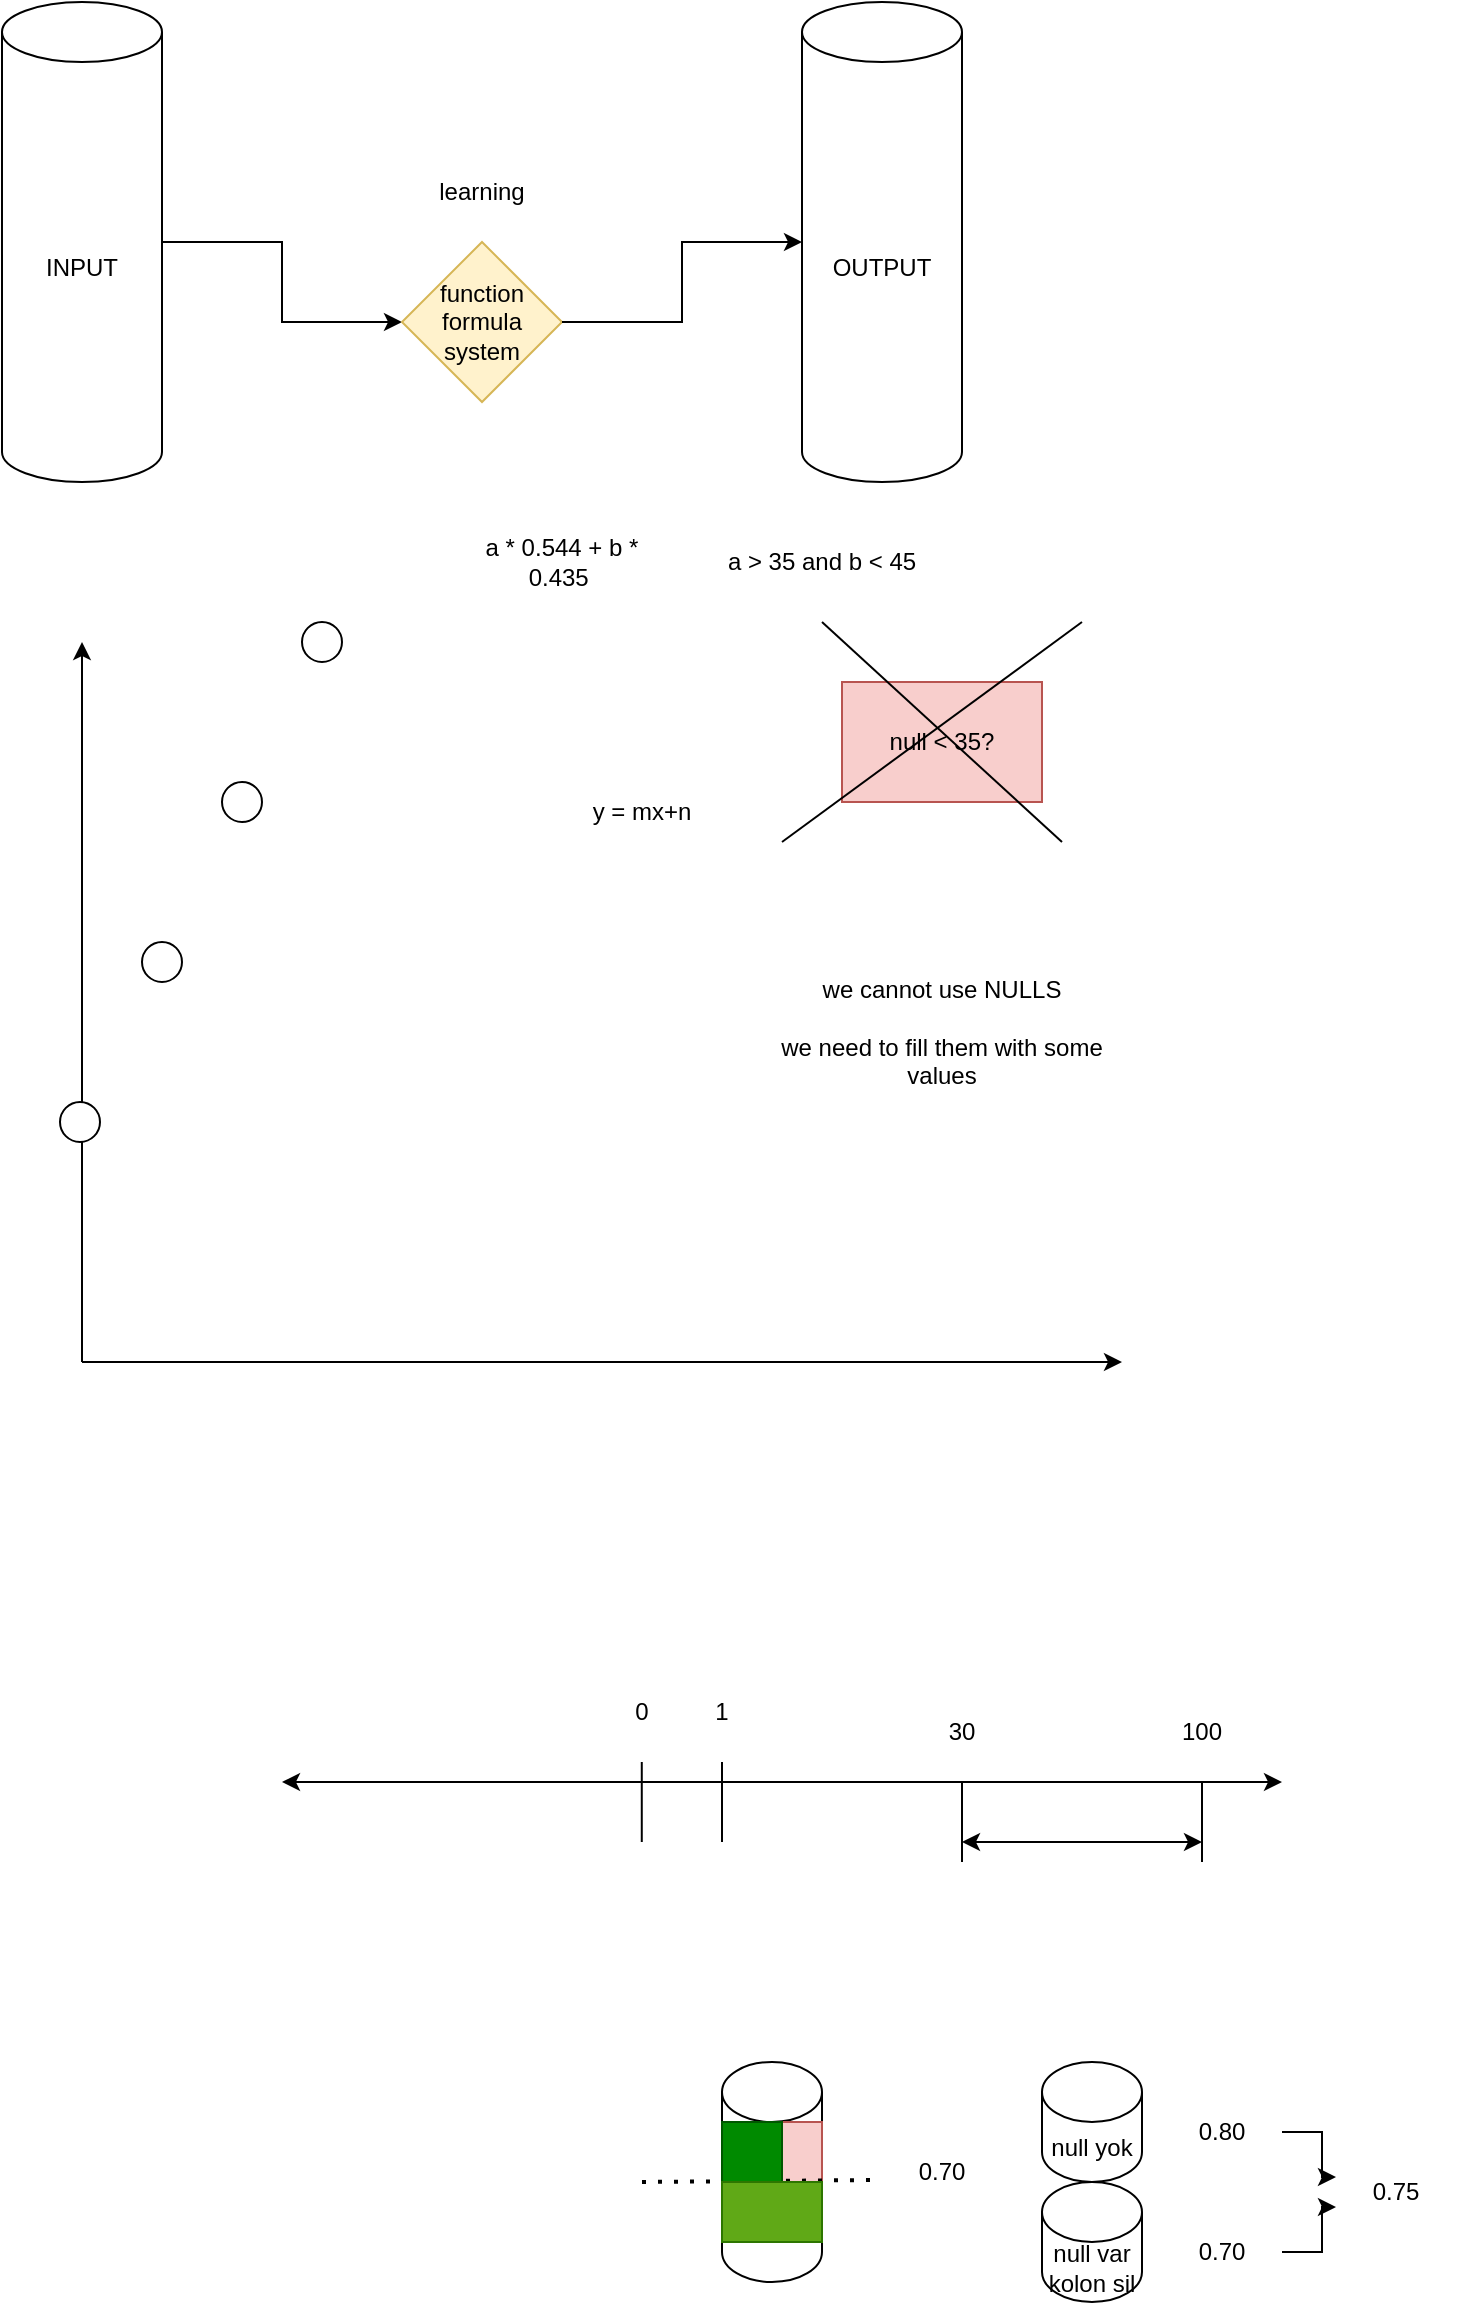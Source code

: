 <mxfile version="24.5.1" type="device" pages="3">
  <diagram name="Page-1" id="icJBsZi2eyBZ8UGk_9-A">
    <mxGraphModel dx="313" dy="194" grid="1" gridSize="10" guides="1" tooltips="1" connect="1" arrows="1" fold="1" page="1" pageScale="1" pageWidth="1654" pageHeight="1169" math="0" shadow="0">
      <root>
        <mxCell id="0" />
        <mxCell id="1" parent="0" />
        <mxCell id="Fh-nlltGhpMzwgJ45jFt-5" style="edgeStyle=orthogonalEdgeStyle;rounded=0;orthogonalLoop=1;jettySize=auto;html=1;" edge="1" parent="1" source="Fh-nlltGhpMzwgJ45jFt-2" target="Fh-nlltGhpMzwgJ45jFt-4">
          <mxGeometry relative="1" as="geometry" />
        </mxCell>
        <mxCell id="Fh-nlltGhpMzwgJ45jFt-2" value="INPUT" style="shape=cylinder3;whiteSpace=wrap;html=1;boundedLbl=1;backgroundOutline=1;size=15;" vertex="1" parent="1">
          <mxGeometry x="160" y="200" width="80" height="240" as="geometry" />
        </mxCell>
        <mxCell id="Fh-nlltGhpMzwgJ45jFt-3" value="OUTPUT" style="shape=cylinder3;whiteSpace=wrap;html=1;boundedLbl=1;backgroundOutline=1;size=15;" vertex="1" parent="1">
          <mxGeometry x="560" y="200" width="80" height="240" as="geometry" />
        </mxCell>
        <mxCell id="Fh-nlltGhpMzwgJ45jFt-4" value="function&lt;div&gt;formula&lt;/div&gt;&lt;div&gt;system&lt;/div&gt;" style="rhombus;whiteSpace=wrap;html=1;fillColor=#fff2cc;strokeColor=#d6b656;" vertex="1" parent="1">
          <mxGeometry x="360" y="320" width="80" height="80" as="geometry" />
        </mxCell>
        <mxCell id="Fh-nlltGhpMzwgJ45jFt-6" style="edgeStyle=orthogonalEdgeStyle;rounded=0;orthogonalLoop=1;jettySize=auto;html=1;entryX=0;entryY=0.5;entryDx=0;entryDy=0;entryPerimeter=0;" edge="1" parent="1" source="Fh-nlltGhpMzwgJ45jFt-4" target="Fh-nlltGhpMzwgJ45jFt-3">
          <mxGeometry relative="1" as="geometry" />
        </mxCell>
        <mxCell id="Fh-nlltGhpMzwgJ45jFt-7" value="learning" style="text;html=1;align=center;verticalAlign=middle;whiteSpace=wrap;rounded=0;" vertex="1" parent="1">
          <mxGeometry x="370" y="280" width="60" height="30" as="geometry" />
        </mxCell>
        <mxCell id="Fh-nlltGhpMzwgJ45jFt-8" value="" style="endArrow=classic;html=1;rounded=0;" edge="1" parent="1">
          <mxGeometry width="50" height="50" relative="1" as="geometry">
            <mxPoint x="200" y="880" as="sourcePoint" />
            <mxPoint x="200" y="520" as="targetPoint" />
          </mxGeometry>
        </mxCell>
        <mxCell id="Fh-nlltGhpMzwgJ45jFt-9" value="" style="endArrow=classic;html=1;rounded=0;" edge="1" parent="1">
          <mxGeometry width="50" height="50" relative="1" as="geometry">
            <mxPoint x="200" y="880" as="sourcePoint" />
            <mxPoint x="720" y="880" as="targetPoint" />
          </mxGeometry>
        </mxCell>
        <mxCell id="Fh-nlltGhpMzwgJ45jFt-11" value="y = mx+n" style="text;html=1;align=center;verticalAlign=middle;whiteSpace=wrap;rounded=0;" vertex="1" parent="1">
          <mxGeometry x="450" y="590" width="60" height="30" as="geometry" />
        </mxCell>
        <mxCell id="Fh-nlltGhpMzwgJ45jFt-13" value="" style="ellipse;whiteSpace=wrap;html=1;aspect=fixed;" vertex="1" parent="1">
          <mxGeometry x="189" y="750" width="20" height="20" as="geometry" />
        </mxCell>
        <mxCell id="Fh-nlltGhpMzwgJ45jFt-14" value="" style="ellipse;whiteSpace=wrap;html=1;aspect=fixed;" vertex="1" parent="1">
          <mxGeometry x="230" y="670" width="20" height="20" as="geometry" />
        </mxCell>
        <mxCell id="Fh-nlltGhpMzwgJ45jFt-15" value="" style="ellipse;whiteSpace=wrap;html=1;aspect=fixed;" vertex="1" parent="1">
          <mxGeometry x="270" y="590" width="20" height="20" as="geometry" />
        </mxCell>
        <mxCell id="Fh-nlltGhpMzwgJ45jFt-16" value="" style="ellipse;whiteSpace=wrap;html=1;aspect=fixed;" vertex="1" parent="1">
          <mxGeometry x="310" y="510" width="20" height="20" as="geometry" />
        </mxCell>
        <mxCell id="Fh-nlltGhpMzwgJ45jFt-18" value="a * 0.544 + b * 0.435&amp;nbsp;" style="text;html=1;align=center;verticalAlign=middle;whiteSpace=wrap;rounded=0;" vertex="1" parent="1">
          <mxGeometry x="390" y="450" width="100" height="60" as="geometry" />
        </mxCell>
        <mxCell id="Fh-nlltGhpMzwgJ45jFt-19" value="a &amp;gt; 35 and b &amp;lt; 45" style="text;html=1;align=center;verticalAlign=middle;whiteSpace=wrap;rounded=0;" vertex="1" parent="1">
          <mxGeometry x="520" y="450" width="100" height="60" as="geometry" />
        </mxCell>
        <mxCell id="Fh-nlltGhpMzwgJ45jFt-20" value="null &amp;lt; 35?" style="text;html=1;align=center;verticalAlign=middle;whiteSpace=wrap;rounded=0;fillColor=#f8cecc;strokeColor=#b85450;" vertex="1" parent="1">
          <mxGeometry x="580" y="540" width="100" height="60" as="geometry" />
        </mxCell>
        <mxCell id="Fh-nlltGhpMzwgJ45jFt-21" value="" style="endArrow=none;html=1;rounded=0;" edge="1" parent="1">
          <mxGeometry width="50" height="50" relative="1" as="geometry">
            <mxPoint x="550" y="620" as="sourcePoint" />
            <mxPoint x="700" y="510" as="targetPoint" />
          </mxGeometry>
        </mxCell>
        <mxCell id="Fh-nlltGhpMzwgJ45jFt-22" value="" style="endArrow=none;html=1;rounded=0;" edge="1" parent="1">
          <mxGeometry width="50" height="50" relative="1" as="geometry">
            <mxPoint x="690" y="620" as="sourcePoint" />
            <mxPoint x="570" y="510" as="targetPoint" />
          </mxGeometry>
        </mxCell>
        <mxCell id="Fh-nlltGhpMzwgJ45jFt-23" value="we cannot use NULLS&lt;div&gt;&lt;br&gt;&lt;/div&gt;&lt;div&gt;we need to fill them with some values&lt;/div&gt;" style="text;html=1;align=center;verticalAlign=middle;whiteSpace=wrap;rounded=0;" vertex="1" parent="1">
          <mxGeometry x="545" y="680" width="170" height="70" as="geometry" />
        </mxCell>
        <mxCell id="Fh-nlltGhpMzwgJ45jFt-24" value="" style="endArrow=classic;startArrow=classic;html=1;rounded=0;" edge="1" parent="1">
          <mxGeometry width="50" height="50" relative="1" as="geometry">
            <mxPoint x="300" y="1090" as="sourcePoint" />
            <mxPoint x="800" y="1090" as="targetPoint" />
          </mxGeometry>
        </mxCell>
        <mxCell id="Fh-nlltGhpMzwgJ45jFt-25" value="0" style="text;html=1;align=center;verticalAlign=middle;whiteSpace=wrap;rounded=0;" vertex="1" parent="1">
          <mxGeometry x="450" y="1040" width="60" height="30" as="geometry" />
        </mxCell>
        <mxCell id="Fh-nlltGhpMzwgJ45jFt-26" value="1" style="text;html=1;align=center;verticalAlign=middle;whiteSpace=wrap;rounded=0;" vertex="1" parent="1">
          <mxGeometry x="490" y="1040" width="60" height="30" as="geometry" />
        </mxCell>
        <mxCell id="Fh-nlltGhpMzwgJ45jFt-27" value="" style="endArrow=none;html=1;rounded=0;" edge="1" parent="1">
          <mxGeometry width="50" height="50" relative="1" as="geometry">
            <mxPoint x="479.89" y="1120" as="sourcePoint" />
            <mxPoint x="479.89" y="1080" as="targetPoint" />
          </mxGeometry>
        </mxCell>
        <mxCell id="Fh-nlltGhpMzwgJ45jFt-28" value="" style="endArrow=none;html=1;rounded=0;" edge="1" parent="1">
          <mxGeometry width="50" height="50" relative="1" as="geometry">
            <mxPoint x="520" y="1120" as="sourcePoint" />
            <mxPoint x="520" y="1080" as="targetPoint" />
          </mxGeometry>
        </mxCell>
        <mxCell id="Fh-nlltGhpMzwgJ45jFt-29" value="" style="endArrow=none;html=1;rounded=0;" edge="1" parent="1">
          <mxGeometry width="50" height="50" relative="1" as="geometry">
            <mxPoint x="640" y="1130" as="sourcePoint" />
            <mxPoint x="640" y="1090" as="targetPoint" />
          </mxGeometry>
        </mxCell>
        <mxCell id="Fh-nlltGhpMzwgJ45jFt-30" value="" style="endArrow=none;html=1;rounded=0;" edge="1" parent="1">
          <mxGeometry width="50" height="50" relative="1" as="geometry">
            <mxPoint x="760" y="1130" as="sourcePoint" />
            <mxPoint x="760" y="1090" as="targetPoint" />
          </mxGeometry>
        </mxCell>
        <mxCell id="Fh-nlltGhpMzwgJ45jFt-31" value="30" style="text;html=1;align=center;verticalAlign=middle;whiteSpace=wrap;rounded=0;" vertex="1" parent="1">
          <mxGeometry x="610" y="1050" width="60" height="30" as="geometry" />
        </mxCell>
        <mxCell id="Fh-nlltGhpMzwgJ45jFt-32" value="100" style="text;html=1;align=center;verticalAlign=middle;whiteSpace=wrap;rounded=0;" vertex="1" parent="1">
          <mxGeometry x="730" y="1050" width="60" height="30" as="geometry" />
        </mxCell>
        <mxCell id="Fh-nlltGhpMzwgJ45jFt-33" value="" style="endArrow=classic;startArrow=classic;html=1;rounded=0;" edge="1" parent="1">
          <mxGeometry width="50" height="50" relative="1" as="geometry">
            <mxPoint x="640" y="1120" as="sourcePoint" />
            <mxPoint x="760" y="1120" as="targetPoint" />
          </mxGeometry>
        </mxCell>
        <mxCell id="Fh-nlltGhpMzwgJ45jFt-34" value="" style="shape=cylinder3;whiteSpace=wrap;html=1;boundedLbl=1;backgroundOutline=1;size=15;" vertex="1" parent="1">
          <mxGeometry x="520" y="1230" width="50" height="110" as="geometry" />
        </mxCell>
        <mxCell id="Fh-nlltGhpMzwgJ45jFt-35" value="0.70" style="text;html=1;align=center;verticalAlign=middle;whiteSpace=wrap;rounded=0;" vertex="1" parent="1">
          <mxGeometry x="600" y="1270" width="60" height="30" as="geometry" />
        </mxCell>
        <mxCell id="Fh-nlltGhpMzwgJ45jFt-36" value="null yok" style="shape=cylinder3;whiteSpace=wrap;html=1;boundedLbl=1;backgroundOutline=1;size=15;" vertex="1" parent="1">
          <mxGeometry x="680" y="1230" width="50" height="60" as="geometry" />
        </mxCell>
        <mxCell id="Fh-nlltGhpMzwgJ45jFt-37" value="null var&lt;div&gt;kolon sil&lt;/div&gt;" style="shape=cylinder3;whiteSpace=wrap;html=1;boundedLbl=1;backgroundOutline=1;size=15;" vertex="1" parent="1">
          <mxGeometry x="680" y="1290" width="50" height="60" as="geometry" />
        </mxCell>
        <mxCell id="Fh-nlltGhpMzwgJ45jFt-42" style="edgeStyle=orthogonalEdgeStyle;rounded=0;orthogonalLoop=1;jettySize=auto;html=1;entryX=0;entryY=0.75;entryDx=0;entryDy=0;" edge="1" parent="1" source="Fh-nlltGhpMzwgJ45jFt-38" target="Fh-nlltGhpMzwgJ45jFt-40">
          <mxGeometry relative="1" as="geometry" />
        </mxCell>
        <mxCell id="Fh-nlltGhpMzwgJ45jFt-38" value="0.70" style="text;html=1;align=center;verticalAlign=middle;whiteSpace=wrap;rounded=0;" vertex="1" parent="1">
          <mxGeometry x="740" y="1310" width="60" height="30" as="geometry" />
        </mxCell>
        <mxCell id="Fh-nlltGhpMzwgJ45jFt-41" style="edgeStyle=orthogonalEdgeStyle;rounded=0;orthogonalLoop=1;jettySize=auto;html=1;entryX=0;entryY=0.25;entryDx=0;entryDy=0;" edge="1" parent="1" source="Fh-nlltGhpMzwgJ45jFt-39" target="Fh-nlltGhpMzwgJ45jFt-40">
          <mxGeometry relative="1" as="geometry" />
        </mxCell>
        <mxCell id="Fh-nlltGhpMzwgJ45jFt-39" value="0.80" style="text;html=1;align=center;verticalAlign=middle;whiteSpace=wrap;rounded=0;" vertex="1" parent="1">
          <mxGeometry x="740" y="1250" width="60" height="30" as="geometry" />
        </mxCell>
        <mxCell id="Fh-nlltGhpMzwgJ45jFt-40" value="0.75" style="text;html=1;align=center;verticalAlign=middle;whiteSpace=wrap;rounded=0;" vertex="1" parent="1">
          <mxGeometry x="827" y="1280" width="60" height="30" as="geometry" />
        </mxCell>
        <mxCell id="Fh-nlltGhpMzwgJ45jFt-43" value="" style="rounded=0;whiteSpace=wrap;html=1;fillColor=#f8cecc;strokeColor=#b85450;" vertex="1" parent="1">
          <mxGeometry x="550" y="1260" width="20" height="30" as="geometry" />
        </mxCell>
        <mxCell id="Fh-nlltGhpMzwgJ45jFt-44" value="" style="endArrow=none;dashed=1;html=1;dashPattern=1 3;strokeWidth=2;rounded=0;entryX=-0.029;entryY=0.633;entryDx=0;entryDy=0;entryPerimeter=0;" edge="1" parent="1" target="Fh-nlltGhpMzwgJ45jFt-35">
          <mxGeometry width="50" height="50" relative="1" as="geometry">
            <mxPoint x="480" y="1290" as="sourcePoint" />
            <mxPoint x="590" y="1290" as="targetPoint" />
          </mxGeometry>
        </mxCell>
        <mxCell id="Fh-nlltGhpMzwgJ45jFt-45" value="" style="rounded=0;whiteSpace=wrap;html=1;fillColor=#008a00;strokeColor=#005700;fontColor=#ffffff;" vertex="1" parent="1">
          <mxGeometry x="520" y="1260" width="30" height="30" as="geometry" />
        </mxCell>
        <mxCell id="Fh-nlltGhpMzwgJ45jFt-46" value="" style="rounded=0;whiteSpace=wrap;html=1;fillColor=#60a917;strokeColor=#2D7600;fontColor=#ffffff;" vertex="1" parent="1">
          <mxGeometry x="520" y="1290" width="50" height="30" as="geometry" />
        </mxCell>
      </root>
    </mxGraphModel>
  </diagram>
  <diagram id="1isHLKE--Repvu5yPxJL" name="Page-2">
    <mxGraphModel dx="649" dy="401" grid="1" gridSize="10" guides="1" tooltips="1" connect="1" arrows="1" fold="1" page="1" pageScale="1" pageWidth="1654" pageHeight="1169" math="0" shadow="0">
      <root>
        <mxCell id="0" />
        <mxCell id="1" parent="0" />
        <mxCell id="RHPr7rcp8oOaZfoMcT5N-1" value="" style="endArrow=classic;startArrow=classic;html=1;rounded=0;" edge="1" parent="1">
          <mxGeometry width="50" height="50" relative="1" as="geometry">
            <mxPoint x="150" y="270" as="sourcePoint" />
            <mxPoint x="1000" y="270" as="targetPoint" />
          </mxGeometry>
        </mxCell>
        <mxCell id="RHPr7rcp8oOaZfoMcT5N-2" value="76500" style="endArrow=none;html=1;rounded=0;" edge="1" parent="1">
          <mxGeometry width="50" height="50" relative="1" as="geometry">
            <mxPoint x="430" y="360" as="sourcePoint" />
            <mxPoint x="430" y="290" as="targetPoint" />
          </mxGeometry>
        </mxCell>
        <mxCell id="RHPr7rcp8oOaZfoMcT5N-3" value="2million" style="endArrow=none;html=1;rounded=0;" edge="1" parent="1">
          <mxGeometry width="50" height="50" relative="1" as="geometry">
            <mxPoint x="820" y="360" as="sourcePoint" />
            <mxPoint x="820" y="290" as="targetPoint" />
          </mxGeometry>
        </mxCell>
        <mxCell id="RHPr7rcp8oOaZfoMcT5N-4" value="0" style="endArrow=none;html=1;rounded=0;" edge="1" parent="1">
          <mxGeometry x="0.007" width="50" height="50" relative="1" as="geometry">
            <mxPoint x="190" y="350" as="sourcePoint" />
            <mxPoint x="190" y="280" as="targetPoint" />
            <mxPoint as="offset" />
          </mxGeometry>
        </mxCell>
        <mxCell id="RHPr7rcp8oOaZfoMcT5N-6" value="" style="endArrow=classic;startArrow=classic;html=1;rounded=0;" edge="1" parent="1">
          <mxGeometry width="50" height="50" relative="1" as="geometry">
            <mxPoint x="190" y="370" as="sourcePoint" />
            <mxPoint x="580" y="370" as="targetPoint" />
          </mxGeometry>
        </mxCell>
        <mxCell id="RHPr7rcp8oOaZfoMcT5N-7" value="1.3million" style="endArrow=none;html=1;rounded=0;" edge="1" parent="1">
          <mxGeometry width="50" height="50" relative="1" as="geometry">
            <mxPoint x="580" y="290" as="sourcePoint" />
            <mxPoint x="580" y="220" as="targetPoint" />
          </mxGeometry>
        </mxCell>
        <mxCell id="RHPr7rcp8oOaZfoMcT5N-8" value="" style="endArrow=classic;startArrow=classic;html=1;rounded=0;" edge="1" parent="1">
          <mxGeometry width="50" height="50" relative="1" as="geometry">
            <mxPoint x="180" y="430" as="sourcePoint" />
            <mxPoint x="210" y="430" as="targetPoint" />
          </mxGeometry>
        </mxCell>
        <mxCell id="RHPr7rcp8oOaZfoMcT5N-9" value="1" style="endArrow=none;html=1;rounded=0;" edge="1" parent="1">
          <mxGeometry x="0.007" width="50" height="50" relative="1" as="geometry">
            <mxPoint x="210" y="510" as="sourcePoint" />
            <mxPoint x="210" y="440" as="targetPoint" />
            <mxPoint as="offset" />
          </mxGeometry>
        </mxCell>
        <mxCell id="RHPr7rcp8oOaZfoMcT5N-10" value="0" style="endArrow=none;html=1;rounded=0;" edge="1" parent="1">
          <mxGeometry x="0.007" width="50" height="50" relative="1" as="geometry">
            <mxPoint x="180" y="510" as="sourcePoint" />
            <mxPoint x="180" y="440" as="targetPoint" />
            <mxPoint as="offset" />
          </mxGeometry>
        </mxCell>
      </root>
    </mxGraphModel>
  </diagram>
  <diagram id="5ybySAiSKQuldjmvNNAz" name="Page-3">
    <mxGraphModel dx="545" dy="337" grid="1" gridSize="10" guides="1" tooltips="1" connect="1" arrows="1" fold="1" page="1" pageScale="1" pageWidth="1654" pageHeight="1169" math="0" shadow="0">
      <root>
        <mxCell id="0" />
        <mxCell id="1" parent="0" />
        <mxCell id="Ko0Y_EWvYWzaoH5O1i3_-3" value="preprocess&lt;div&gt;&lt;br&gt;&lt;/div&gt;&lt;div&gt;&lt;br&gt;&lt;/div&gt;&lt;div&gt;binary&lt;/div&gt;&lt;div&gt;dummy&lt;/div&gt;&lt;div&gt;delete!&lt;/div&gt;&lt;div&gt;....&lt;/div&gt;&lt;div&gt;&lt;br&gt;&lt;/div&gt;" style="edgeStyle=orthogonalEdgeStyle;rounded=0;orthogonalLoop=1;jettySize=auto;html=1;" edge="1" parent="1" source="Ko0Y_EWvYWzaoH5O1i3_-1" target="Ko0Y_EWvYWzaoH5O1i3_-2">
          <mxGeometry relative="1" as="geometry" />
        </mxCell>
        <mxCell id="Ko0Y_EWvYWzaoH5O1i3_-1" value="" style="shape=cylinder3;whiteSpace=wrap;html=1;boundedLbl=1;backgroundOutline=1;size=15;" vertex="1" parent="1">
          <mxGeometry x="60" y="270" width="90" height="180" as="geometry" />
        </mxCell>
        <mxCell id="Ko0Y_EWvYWzaoH5O1i3_-2" value="" style="shape=cylinder3;whiteSpace=wrap;html=1;boundedLbl=1;backgroundOutline=1;size=15;" vertex="1" parent="1">
          <mxGeometry x="290" y="270" width="90" height="180" as="geometry" />
        </mxCell>
        <mxCell id="Ko0Y_EWvYWzaoH5O1i3_-7" style="edgeStyle=orthogonalEdgeStyle;rounded=0;orthogonalLoop=1;jettySize=auto;html=1;entryX=0;entryY=0.5;entryDx=0;entryDy=0;" edge="1" parent="1" source="Ko0Y_EWvYWzaoH5O1i3_-4" target="Ko0Y_EWvYWzaoH5O1i3_-6">
          <mxGeometry relative="1" as="geometry" />
        </mxCell>
        <mxCell id="Ko0Y_EWvYWzaoH5O1i3_-4" value="" style="shape=cylinder3;whiteSpace=wrap;html=1;boundedLbl=1;backgroundOutline=1;size=15;" vertex="1" parent="1">
          <mxGeometry x="500" y="270" width="90" height="180" as="geometry" />
        </mxCell>
        <mxCell id="Ko0Y_EWvYWzaoH5O1i3_-5" value="Feature mining&lt;div&gt;&lt;br&gt;&lt;/div&gt;&lt;div&gt;enrichment of&amp;nbsp;&lt;/div&gt;&lt;div&gt;columns&lt;/div&gt;" style="edgeStyle=orthogonalEdgeStyle;rounded=0;orthogonalLoop=1;jettySize=auto;html=1;entryX=0;entryY=0.5;entryDx=0;entryDy=0;entryPerimeter=0;" edge="1" parent="1" source="Ko0Y_EWvYWzaoH5O1i3_-2" target="Ko0Y_EWvYWzaoH5O1i3_-4">
          <mxGeometry relative="1" as="geometry">
            <mxPoint as="offset" />
          </mxGeometry>
        </mxCell>
        <mxCell id="Ko0Y_EWvYWzaoH5O1i3_-6" value="" style="rhombus;whiteSpace=wrap;html=1;" vertex="1" parent="1">
          <mxGeometry x="700" y="320" width="80" height="80" as="geometry" />
        </mxCell>
        <mxCell id="Ko0Y_EWvYWzaoH5O1i3_-8" value="algorithm will not be able to solve the problem with desired accuracy" style="text;html=1;align=center;verticalAlign=middle;whiteSpace=wrap;rounded=0;" vertex="1" parent="1">
          <mxGeometry x="510" y="520" width="60" height="30" as="geometry" />
        </mxCell>
        <mxCell id="Ko0Y_EWvYWzaoH5O1i3_-10" style="edgeStyle=orthogonalEdgeStyle;rounded=0;orthogonalLoop=1;jettySize=auto;html=1;" edge="1" parent="1" source="Ko0Y_EWvYWzaoH5O1i3_-9" target="Ko0Y_EWvYWzaoH5O1i3_-8">
          <mxGeometry relative="1" as="geometry" />
        </mxCell>
        <mxCell id="Ko0Y_EWvYWzaoH5O1i3_-9" value="without feature mining" style="text;html=1;align=center;verticalAlign=middle;whiteSpace=wrap;rounded=0;" vertex="1" parent="1">
          <mxGeometry x="390" y="500" width="60" height="30" as="geometry" />
        </mxCell>
        <mxCell id="Ko0Y_EWvYWzaoH5O1i3_-11" value="" style="ellipse;whiteSpace=wrap;html=1;aspect=fixed;fillColor=#f8cecc;strokeColor=#b85450;" vertex="1" parent="1">
          <mxGeometry x="760" y="580" width="20" height="20" as="geometry" />
        </mxCell>
        <mxCell id="Ko0Y_EWvYWzaoH5O1i3_-12" value="" style="ellipse;whiteSpace=wrap;html=1;aspect=fixed;fillColor=#f8cecc;strokeColor=#b85450;" vertex="1" parent="1">
          <mxGeometry x="807" y="600" width="20" height="20" as="geometry" />
        </mxCell>
        <mxCell id="Ko0Y_EWvYWzaoH5O1i3_-13" value="" style="ellipse;whiteSpace=wrap;html=1;aspect=fixed;fillColor=#f8cecc;strokeColor=#b85450;" vertex="1" parent="1">
          <mxGeometry x="850" y="585" width="20" height="20" as="geometry" />
        </mxCell>
        <mxCell id="Ko0Y_EWvYWzaoH5O1i3_-14" value="" style="ellipse;whiteSpace=wrap;html=1;aspect=fixed;fillColor=#f8cecc;strokeColor=#b85450;" vertex="1" parent="1">
          <mxGeometry x="840" y="530" width="20" height="20" as="geometry" />
        </mxCell>
        <mxCell id="Ko0Y_EWvYWzaoH5O1i3_-15" value="" style="ellipse;whiteSpace=wrap;html=1;aspect=fixed;fillColor=#f8cecc;strokeColor=#b85450;" vertex="1" parent="1">
          <mxGeometry x="787" y="540" width="20" height="20" as="geometry" />
        </mxCell>
        <mxCell id="Ko0Y_EWvYWzaoH5O1i3_-20" value="" style="whiteSpace=wrap;html=1;aspect=fixed;fillColor=#d5e8d4;strokeColor=#82b366;" vertex="1" parent="1">
          <mxGeometry x="720" y="520" width="20" height="20" as="geometry" />
        </mxCell>
        <mxCell id="Ko0Y_EWvYWzaoH5O1i3_-21" value="" style="whiteSpace=wrap;html=1;aspect=fixed;fillColor=#d5e8d4;strokeColor=#82b366;" vertex="1" parent="1">
          <mxGeometry x="817" y="505" width="20" height="20" as="geometry" />
        </mxCell>
        <mxCell id="Ko0Y_EWvYWzaoH5O1i3_-22" value="" style="whiteSpace=wrap;html=1;aspect=fixed;fillColor=#d5e8d4;strokeColor=#82b366;" vertex="1" parent="1">
          <mxGeometry x="760" y="500" width="20" height="20" as="geometry" />
        </mxCell>
        <mxCell id="Ko0Y_EWvYWzaoH5O1i3_-23" value="" style="whiteSpace=wrap;html=1;aspect=fixed;fillColor=#d5e8d4;strokeColor=#82b366;" vertex="1" parent="1">
          <mxGeometry x="910" y="560" width="20" height="20" as="geometry" />
        </mxCell>
        <mxCell id="Ko0Y_EWvYWzaoH5O1i3_-24" value="" style="whiteSpace=wrap;html=1;aspect=fixed;fillColor=#d5e8d4;strokeColor=#82b366;" vertex="1" parent="1">
          <mxGeometry x="910" y="605" width="20" height="20" as="geometry" />
        </mxCell>
        <mxCell id="Ko0Y_EWvYWzaoH5O1i3_-25" value="" style="whiteSpace=wrap;html=1;aspect=fixed;fillColor=#d5e8d4;strokeColor=#82b366;" vertex="1" parent="1">
          <mxGeometry x="890" y="625" width="20" height="20" as="geometry" />
        </mxCell>
        <mxCell id="Ko0Y_EWvYWzaoH5O1i3_-26" value="" style="endArrow=none;html=1;rounded=0;" edge="1" parent="1">
          <mxGeometry width="50" height="50" relative="1" as="geometry">
            <mxPoint x="720" y="600" as="sourcePoint" />
            <mxPoint x="860" y="460" as="targetPoint" />
          </mxGeometry>
        </mxCell>
        <mxCell id="Ko0Y_EWvYWzaoH5O1i3_-27" value="" style="endArrow=none;html=1;rounded=0;" edge="1" parent="1">
          <mxGeometry width="50" height="50" relative="1" as="geometry">
            <mxPoint x="970" y="680" as="sourcePoint" />
            <mxPoint x="760" y="460" as="targetPoint" />
          </mxGeometry>
        </mxCell>
        <mxCell id="Ko0Y_EWvYWzaoH5O1i3_-28" value="" style="endArrow=none;html=1;rounded=0;" edge="1" parent="1">
          <mxGeometry width="50" height="50" relative="1" as="geometry">
            <mxPoint x="840" y="690" as="sourcePoint" />
            <mxPoint x="930" y="510" as="targetPoint" />
          </mxGeometry>
        </mxCell>
        <mxCell id="Ko0Y_EWvYWzaoH5O1i3_-29" value="algorithm" style="text;html=1;align=center;verticalAlign=middle;whiteSpace=wrap;rounded=0;" vertex="1" parent="1">
          <mxGeometry x="767" y="450" width="60" height="30" as="geometry" />
        </mxCell>
        <mxCell id="Ko0Y_EWvYWzaoH5O1i3_-32" style="edgeStyle=orthogonalEdgeStyle;rounded=0;orthogonalLoop=1;jettySize=auto;html=1;" edge="1" parent="1" source="Ko0Y_EWvYWzaoH5O1i3_-30" target="Ko0Y_EWvYWzaoH5O1i3_-31">
          <mxGeometry relative="1" as="geometry" />
        </mxCell>
        <mxCell id="Ko0Y_EWvYWzaoH5O1i3_-30" value="Decision Tree" style="rounded=0;whiteSpace=wrap;html=1;fontStyle=1" vertex="1" parent="1">
          <mxGeometry x="420" y="760" width="120" height="60" as="geometry" />
        </mxCell>
        <mxCell id="Ko0Y_EWvYWzaoH5O1i3_-34" value="yes" style="edgeStyle=orthogonalEdgeStyle;rounded=0;orthogonalLoop=1;jettySize=auto;html=1;" edge="1" parent="1" source="Ko0Y_EWvYWzaoH5O1i3_-31" target="Ko0Y_EWvYWzaoH5O1i3_-33">
          <mxGeometry relative="1" as="geometry" />
        </mxCell>
        <mxCell id="Ko0Y_EWvYWzaoH5O1i3_-36" value="no" style="edgeStyle=orthogonalEdgeStyle;rounded=0;orthogonalLoop=1;jettySize=auto;html=1;" edge="1" parent="1" source="Ko0Y_EWvYWzaoH5O1i3_-31" target="Ko0Y_EWvYWzaoH5O1i3_-35">
          <mxGeometry relative="1" as="geometry" />
        </mxCell>
        <mxCell id="Ko0Y_EWvYWzaoH5O1i3_-31" value="age &amp;gt; 30" style="rounded=0;whiteSpace=wrap;html=1;" vertex="1" parent="1">
          <mxGeometry x="340" y="890" width="120" height="60" as="geometry" />
        </mxCell>
        <mxCell id="Ko0Y_EWvYWzaoH5O1i3_-38" style="edgeStyle=orthogonalEdgeStyle;rounded=0;orthogonalLoop=1;jettySize=auto;html=1;" edge="1" parent="1" source="Ko0Y_EWvYWzaoH5O1i3_-33" target="Ko0Y_EWvYWzaoH5O1i3_-37">
          <mxGeometry relative="1" as="geometry" />
        </mxCell>
        <mxCell id="Ko0Y_EWvYWzaoH5O1i3_-33" value="salary &amp;lt; 5000" style="rounded=0;whiteSpace=wrap;html=1;" vertex="1" parent="1">
          <mxGeometry x="470" y="990" width="120" height="60" as="geometry" />
        </mxCell>
        <mxCell id="Ko0Y_EWvYWzaoH5O1i3_-35" value="xxxx" style="rounded=0;whiteSpace=wrap;html=1;" vertex="1" parent="1">
          <mxGeometry x="260" y="990" width="120" height="60" as="geometry" />
        </mxCell>
        <mxCell id="Ko0Y_EWvYWzaoH5O1i3_-40" style="edgeStyle=orthogonalEdgeStyle;rounded=0;orthogonalLoop=1;jettySize=auto;html=1;entryX=0.5;entryY=0;entryDx=0;entryDy=0;" edge="1" parent="1" source="Ko0Y_EWvYWzaoH5O1i3_-37" target="Ko0Y_EWvYWzaoH5O1i3_-39">
          <mxGeometry relative="1" as="geometry" />
        </mxCell>
        <mxCell id="Ko0Y_EWvYWzaoH5O1i3_-37" value="credit score &amp;lt; 500" style="rounded=0;whiteSpace=wrap;html=1;" vertex="1" parent="1">
          <mxGeometry x="580" y="1109" width="120" height="60" as="geometry" />
        </mxCell>
        <mxCell id="Ko0Y_EWvYWzaoH5O1i3_-42" style="edgeStyle=orthogonalEdgeStyle;rounded=0;orthogonalLoop=1;jettySize=auto;html=1;" edge="1" parent="1" source="Ko0Y_EWvYWzaoH5O1i3_-39" target="Ko0Y_EWvYWzaoH5O1i3_-41">
          <mxGeometry relative="1" as="geometry" />
        </mxCell>
        <mxCell id="Ko0Y_EWvYWzaoH5O1i3_-39" value="married = false" style="rounded=0;whiteSpace=wrap;html=1;" vertex="1" parent="1">
          <mxGeometry x="667" y="1240" width="120" height="60" as="geometry" />
        </mxCell>
        <mxCell id="Ko0Y_EWvYWzaoH5O1i3_-41" value="NO = do not give loan" style="rounded=0;whiteSpace=wrap;html=1;fillColor=#f8cecc;strokeColor=#b85450;" vertex="1" parent="1">
          <mxGeometry x="737" y="1330" width="120" height="60" as="geometry" />
        </mxCell>
        <mxCell id="Ko0Y_EWvYWzaoH5O1i3_-46" style="edgeStyle=orthogonalEdgeStyle;rounded=0;orthogonalLoop=1;jettySize=auto;html=1;" edge="1" parent="1" source="Ko0Y_EWvYWzaoH5O1i3_-43" target="Ko0Y_EWvYWzaoH5O1i3_-45">
          <mxGeometry relative="1" as="geometry" />
        </mxCell>
        <mxCell id="Ko0Y_EWvYWzaoH5O1i3_-43" value="married = True" style="rounded=0;whiteSpace=wrap;html=1;" vertex="1" parent="1">
          <mxGeometry x="500" y="1250" width="120" height="60" as="geometry" />
        </mxCell>
        <mxCell id="Ko0Y_EWvYWzaoH5O1i3_-44" style="edgeStyle=orthogonalEdgeStyle;rounded=0;orthogonalLoop=1;jettySize=auto;html=1;entryX=0.478;entryY=0.03;entryDx=0;entryDy=0;entryPerimeter=0;" edge="1" parent="1" source="Ko0Y_EWvYWzaoH5O1i3_-37" target="Ko0Y_EWvYWzaoH5O1i3_-43">
          <mxGeometry relative="1" as="geometry" />
        </mxCell>
        <mxCell id="Ko0Y_EWvYWzaoH5O1i3_-48" style="edgeStyle=orthogonalEdgeStyle;rounded=0;orthogonalLoop=1;jettySize=auto;html=1;" edge="1" parent="1" source="Ko0Y_EWvYWzaoH5O1i3_-45" target="Ko0Y_EWvYWzaoH5O1i3_-47">
          <mxGeometry relative="1" as="geometry" />
        </mxCell>
        <mxCell id="Ko0Y_EWvYWzaoH5O1i3_-45" value="workingforyears &amp;gt; 5" style="rounded=0;whiteSpace=wrap;html=1;" vertex="1" parent="1">
          <mxGeometry x="570" y="1370" width="120" height="60" as="geometry" />
        </mxCell>
        <mxCell id="Ko0Y_EWvYWzaoH5O1i3_-47" value="YES = give loan" style="rounded=0;whiteSpace=wrap;html=1;fillColor=#d5e8d4;strokeColor=#82b366;" vertex="1" parent="1">
          <mxGeometry x="630" y="1470" width="120" height="60" as="geometry" />
        </mxCell>
        <mxCell id="Ko0Y_EWvYWzaoH5O1i3_-52" style="edgeStyle=orthogonalEdgeStyle;rounded=0;orthogonalLoop=1;jettySize=auto;html=1;entryX=0;entryY=0.5;entryDx=0;entryDy=0;" edge="1" parent="1" source="Ko0Y_EWvYWzaoH5O1i3_-49" target="Ko0Y_EWvYWzaoH5O1i3_-51">
          <mxGeometry relative="1" as="geometry" />
        </mxCell>
        <mxCell id="Ko0Y_EWvYWzaoH5O1i3_-49" value="input" style="shape=cylinder3;whiteSpace=wrap;html=1;boundedLbl=1;backgroundOutline=1;size=15;" vertex="1" parent="1">
          <mxGeometry x="1330" y="670" width="60" height="80" as="geometry" />
        </mxCell>
        <mxCell id="Ko0Y_EWvYWzaoH5O1i3_-50" value="output" style="shape=cylinder3;whiteSpace=wrap;html=1;boundedLbl=1;backgroundOutline=1;size=15;" vertex="1" parent="1">
          <mxGeometry x="1530" y="670" width="60" height="80" as="geometry" />
        </mxCell>
        <mxCell id="Ko0Y_EWvYWzaoH5O1i3_-54" style="edgeStyle=orthogonalEdgeStyle;rounded=0;orthogonalLoop=1;jettySize=auto;html=1;entryX=0.5;entryY=0;entryDx=0;entryDy=0;" edge="1" parent="1" source="Ko0Y_EWvYWzaoH5O1i3_-51" target="Ko0Y_EWvYWzaoH5O1i3_-53">
          <mxGeometry relative="1" as="geometry" />
        </mxCell>
        <mxCell id="Ko0Y_EWvYWzaoH5O1i3_-51" value="algorithm" style="rhombus;whiteSpace=wrap;html=1;" vertex="1" parent="1">
          <mxGeometry x="1410" y="670" width="80" height="80" as="geometry" />
        </mxCell>
        <mxCell id="Ko0Y_EWvYWzaoH5O1i3_-53" value="model&lt;div&gt;&lt;br&gt;&lt;/div&gt;&lt;div&gt;learnt information&lt;/div&gt;" style="shape=parallelogram;perimeter=parallelogramPerimeter;whiteSpace=wrap;html=1;fixedSize=1;" vertex="1" parent="1">
          <mxGeometry x="1360" y="780" width="120" height="60" as="geometry" />
        </mxCell>
        <mxCell id="Ko0Y_EWvYWzaoH5O1i3_-55" style="edgeStyle=orthogonalEdgeStyle;rounded=0;orthogonalLoop=1;jettySize=auto;html=1;entryX=-0.024;entryY=0.521;entryDx=0;entryDy=0;entryPerimeter=0;" edge="1" parent="1" source="Ko0Y_EWvYWzaoH5O1i3_-51" target="Ko0Y_EWvYWzaoH5O1i3_-50">
          <mxGeometry relative="1" as="geometry" />
        </mxCell>
        <mxCell id="Ko0Y_EWvYWzaoH5O1i3_-57" value="new inputs" style="shape=cylinder3;whiteSpace=wrap;html=1;boundedLbl=1;backgroundOutline=1;size=15;" vertex="1" parent="1">
          <mxGeometry x="1260" y="770" width="60" height="80" as="geometry" />
        </mxCell>
        <mxCell id="Ko0Y_EWvYWzaoH5O1i3_-58" style="edgeStyle=orthogonalEdgeStyle;rounded=0;orthogonalLoop=1;jettySize=auto;html=1;entryX=0.083;entryY=0.443;entryDx=0;entryDy=0;entryPerimeter=0;" edge="1" parent="1" source="Ko0Y_EWvYWzaoH5O1i3_-57" target="Ko0Y_EWvYWzaoH5O1i3_-53">
          <mxGeometry relative="1" as="geometry" />
        </mxCell>
        <mxCell id="Ko0Y_EWvYWzaoH5O1i3_-59" value="new&amp;nbsp;&lt;div&gt;output&lt;/div&gt;" style="shape=cylinder3;whiteSpace=wrap;html=1;boundedLbl=1;backgroundOutline=1;size=15;" vertex="1" parent="1">
          <mxGeometry x="1520" y="770" width="60" height="80" as="geometry" />
        </mxCell>
        <mxCell id="Ko0Y_EWvYWzaoH5O1i3_-60" style="edgeStyle=orthogonalEdgeStyle;rounded=0;orthogonalLoop=1;jettySize=auto;html=1;entryX=0;entryY=0.5;entryDx=0;entryDy=0;entryPerimeter=0;" edge="1" parent="1" source="Ko0Y_EWvYWzaoH5O1i3_-53" target="Ko0Y_EWvYWzaoH5O1i3_-59">
          <mxGeometry relative="1" as="geometry" />
        </mxCell>
        <mxCell id="Ko0Y_EWvYWzaoH5O1i3_-61" style="edgeStyle=orthogonalEdgeStyle;rounded=0;orthogonalLoop=1;jettySize=auto;html=1;entryX=0.5;entryY=0;entryDx=0;entryDy=0;entryPerimeter=0;" edge="1" parent="1" source="Ko0Y_EWvYWzaoH5O1i3_-49" target="Ko0Y_EWvYWzaoH5O1i3_-50">
          <mxGeometry relative="1" as="geometry">
            <Array as="points">
              <mxPoint x="1370" y="650" />
              <mxPoint x="1560" y="650" />
            </Array>
          </mxGeometry>
        </mxCell>
        <mxCell id="Ko0Y_EWvYWzaoH5O1i3_-63" value="VECTOR BASED" style="rounded=0;whiteSpace=wrap;html=1;" vertex="1" parent="1">
          <mxGeometry x="730" y="760" width="120" height="60" as="geometry" />
        </mxCell>
        <mxCell id="Ko0Y_EWvYWzaoH5O1i3_-66" value="" style="ellipse;whiteSpace=wrap;html=1;aspect=fixed;fillColor=#f8cecc;strokeColor=#b85450;" vertex="1" parent="1">
          <mxGeometry x="847" y="980" width="20" height="20" as="geometry" />
        </mxCell>
        <mxCell id="Ko0Y_EWvYWzaoH5O1i3_-67" value="" style="ellipse;whiteSpace=wrap;html=1;aspect=fixed;fillColor=#f8cecc;strokeColor=#b85450;" vertex="1" parent="1">
          <mxGeometry x="894" y="1000" width="20" height="20" as="geometry" />
        </mxCell>
        <mxCell id="Ko0Y_EWvYWzaoH5O1i3_-68" value="" style="ellipse;whiteSpace=wrap;html=1;aspect=fixed;fillColor=#f8cecc;strokeColor=#b85450;" vertex="1" parent="1">
          <mxGeometry x="937" y="985" width="20" height="20" as="geometry" />
        </mxCell>
        <mxCell id="Ko0Y_EWvYWzaoH5O1i3_-69" value="" style="ellipse;whiteSpace=wrap;html=1;aspect=fixed;fillColor=#f8cecc;strokeColor=#b85450;" vertex="1" parent="1">
          <mxGeometry x="927" y="930" width="20" height="20" as="geometry" />
        </mxCell>
        <mxCell id="Ko0Y_EWvYWzaoH5O1i3_-70" value="" style="ellipse;whiteSpace=wrap;html=1;aspect=fixed;fillColor=#f8cecc;strokeColor=#b85450;" vertex="1" parent="1">
          <mxGeometry x="874" y="940" width="20" height="20" as="geometry" />
        </mxCell>
        <mxCell id="Ko0Y_EWvYWzaoH5O1i3_-71" value="" style="whiteSpace=wrap;html=1;aspect=fixed;fillColor=#d5e8d4;strokeColor=#82b366;" vertex="1" parent="1">
          <mxGeometry x="807" y="920" width="20" height="20" as="geometry" />
        </mxCell>
        <mxCell id="Ko0Y_EWvYWzaoH5O1i3_-72" value="" style="whiteSpace=wrap;html=1;aspect=fixed;fillColor=#d5e8d4;strokeColor=#82b366;" vertex="1" parent="1">
          <mxGeometry x="904" y="905" width="20" height="20" as="geometry" />
        </mxCell>
        <mxCell id="Ko0Y_EWvYWzaoH5O1i3_-73" value="" style="whiteSpace=wrap;html=1;aspect=fixed;fillColor=#d5e8d4;strokeColor=#82b366;" vertex="1" parent="1">
          <mxGeometry x="847" y="900" width="20" height="20" as="geometry" />
        </mxCell>
        <mxCell id="Ko0Y_EWvYWzaoH5O1i3_-74" value="" style="whiteSpace=wrap;html=1;aspect=fixed;fillColor=#d5e8d4;strokeColor=#82b366;" vertex="1" parent="1">
          <mxGeometry x="997" y="960" width="20" height="20" as="geometry" />
        </mxCell>
        <mxCell id="Ko0Y_EWvYWzaoH5O1i3_-75" value="" style="whiteSpace=wrap;html=1;aspect=fixed;fillColor=#d5e8d4;strokeColor=#82b366;" vertex="1" parent="1">
          <mxGeometry x="997" y="1005" width="20" height="20" as="geometry" />
        </mxCell>
        <mxCell id="Ko0Y_EWvYWzaoH5O1i3_-76" value="" style="whiteSpace=wrap;html=1;aspect=fixed;fillColor=#d5e8d4;strokeColor=#82b366;" vertex="1" parent="1">
          <mxGeometry x="977" y="1025" width="20" height="20" as="geometry" />
        </mxCell>
        <mxCell id="Ko0Y_EWvYWzaoH5O1i3_-77" value="" style="endArrow=none;html=1;rounded=0;" edge="1" parent="1">
          <mxGeometry width="50" height="50" relative="1" as="geometry">
            <mxPoint x="807" y="1000" as="sourcePoint" />
            <mxPoint x="947" y="860" as="targetPoint" />
          </mxGeometry>
        </mxCell>
        <mxCell id="Ko0Y_EWvYWzaoH5O1i3_-78" value="" style="endArrow=none;html=1;rounded=0;" edge="1" parent="1">
          <mxGeometry width="50" height="50" relative="1" as="geometry">
            <mxPoint x="1057" y="1080" as="sourcePoint" />
            <mxPoint x="847" y="860" as="targetPoint" />
          </mxGeometry>
        </mxCell>
        <mxCell id="Ko0Y_EWvYWzaoH5O1i3_-79" value="" style="endArrow=none;html=1;rounded=0;" edge="1" parent="1">
          <mxGeometry width="50" height="50" relative="1" as="geometry">
            <mxPoint x="927" y="1090" as="sourcePoint" />
            <mxPoint x="1017" y="910" as="targetPoint" />
          </mxGeometry>
        </mxCell>
        <mxCell id="Ko0Y_EWvYWzaoH5O1i3_-80" value="algorithm" style="text;html=1;align=center;verticalAlign=middle;whiteSpace=wrap;rounded=0;" vertex="1" parent="1">
          <mxGeometry x="854" y="850" width="60" height="30" as="geometry" />
        </mxCell>
        <mxCell id="Ko0Y_EWvYWzaoH5O1i3_-81" value="" style="endArrow=none;html=1;rounded=0;" edge="1" parent="1">
          <mxGeometry width="50" height="50" relative="1" as="geometry">
            <mxPoint x="980" y="1090" as="sourcePoint" />
            <mxPoint x="770" y="950" as="targetPoint" />
          </mxGeometry>
        </mxCell>
        <mxCell id="Ko0Y_EWvYWzaoH5O1i3_-82" value="WEIGHT BASED" style="rounded=0;whiteSpace=wrap;html=1;" vertex="1" parent="1">
          <mxGeometry x="1080" y="760" width="120" height="60" as="geometry" />
        </mxCell>
        <mxCell id="Ko0Y_EWvYWzaoH5O1i3_-83" value="" style="shape=image;verticalLabelPosition=bottom;labelBackgroundColor=default;verticalAlign=top;aspect=fixed;imageAspect=0;image=https://turingbotsoftware.com/blog/wp-content/uploads/2020/08/1024px-Neural_network.svg_-1.png;" vertex="1" parent="1">
          <mxGeometry x="1035" y="828.75" width="210" height="131.25" as="geometry" />
        </mxCell>
      </root>
    </mxGraphModel>
  </diagram>
</mxfile>
